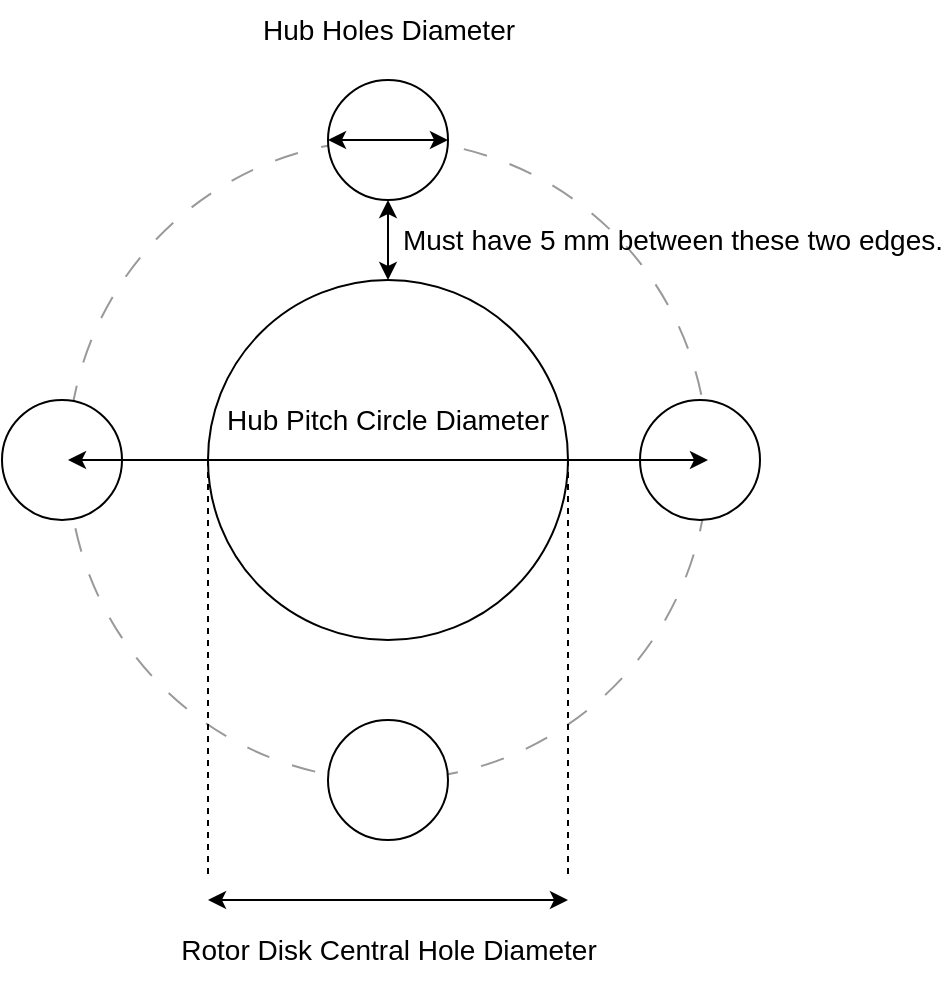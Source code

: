 <mxfile version="21.3.4" type="device">
  <diagram name="Page-1" id="YiaHXon_vy-4w1y73wOt">
    <mxGraphModel dx="868" dy="523" grid="1" gridSize="10" guides="1" tooltips="1" connect="1" arrows="1" fold="1" page="1" pageScale="1" pageWidth="850" pageHeight="1100" math="0" shadow="0">
      <root>
        <mxCell id="0" />
        <mxCell id="1" parent="0" />
        <mxCell id="zUh-Cn1XTPdA7h6NK2O6-2" value="" style="ellipse;whiteSpace=wrap;html=1;aspect=fixed;dashed=1;dashPattern=12 12;strokeColor=#999999;" vertex="1" parent="1">
          <mxGeometry x="260" y="170" width="320" height="320" as="geometry" />
        </mxCell>
        <mxCell id="zUh-Cn1XTPdA7h6NK2O6-1" value="" style="ellipse;whiteSpace=wrap;html=1;aspect=fixed;" vertex="1" parent="1">
          <mxGeometry x="330" y="240" width="180" height="180" as="geometry" />
        </mxCell>
        <mxCell id="zUh-Cn1XTPdA7h6NK2O6-3" value="" style="ellipse;whiteSpace=wrap;html=1;aspect=fixed;" vertex="1" parent="1">
          <mxGeometry x="390" y="140" width="60" height="60" as="geometry" />
        </mxCell>
        <mxCell id="zUh-Cn1XTPdA7h6NK2O6-5" value="" style="ellipse;whiteSpace=wrap;html=1;aspect=fixed;" vertex="1" parent="1">
          <mxGeometry x="390" y="460" width="60" height="60" as="geometry" />
        </mxCell>
        <mxCell id="zUh-Cn1XTPdA7h6NK2O6-6" value="" style="ellipse;whiteSpace=wrap;html=1;aspect=fixed;" vertex="1" parent="1">
          <mxGeometry x="227" y="300" width="60" height="60" as="geometry" />
        </mxCell>
        <mxCell id="zUh-Cn1XTPdA7h6NK2O6-7" value="" style="ellipse;whiteSpace=wrap;html=1;aspect=fixed;" vertex="1" parent="1">
          <mxGeometry x="546" y="300" width="60" height="60" as="geometry" />
        </mxCell>
        <mxCell id="zUh-Cn1XTPdA7h6NK2O6-8" value="" style="endArrow=classic;startArrow=classic;html=1;rounded=0;exitX=0;exitY=0.5;exitDx=0;exitDy=0;entryX=1;entryY=0.5;entryDx=0;entryDy=0;" edge="1" parent="1" source="zUh-Cn1XTPdA7h6NK2O6-3" target="zUh-Cn1XTPdA7h6NK2O6-3">
          <mxGeometry width="50" height="50" relative="1" as="geometry">
            <mxPoint x="400" y="350" as="sourcePoint" />
            <mxPoint x="450" y="300" as="targetPoint" />
            <Array as="points" />
          </mxGeometry>
        </mxCell>
        <mxCell id="zUh-Cn1XTPdA7h6NK2O6-9" value="Hub Holes Diameter" style="text;html=1;strokeColor=none;fillColor=none;align=center;verticalAlign=middle;whiteSpace=wrap;rounded=0;fontSize=14;" vertex="1" parent="1">
          <mxGeometry x="337.5" y="100" width="165" height="30" as="geometry" />
        </mxCell>
        <mxCell id="zUh-Cn1XTPdA7h6NK2O6-10" value="" style="endArrow=classic;startArrow=classic;html=1;rounded=0;" edge="1" parent="1">
          <mxGeometry width="50" height="50" relative="1" as="geometry">
            <mxPoint x="330" y="550" as="sourcePoint" />
            <mxPoint x="510" y="550" as="targetPoint" />
            <Array as="points">
              <mxPoint x="420" y="550" />
            </Array>
          </mxGeometry>
        </mxCell>
        <mxCell id="zUh-Cn1XTPdA7h6NK2O6-11" value="Rotor Disk Central Hole Diameter" style="text;html=1;strokeColor=none;fillColor=none;align=center;verticalAlign=middle;whiteSpace=wrap;rounded=0;fontSize=14;" vertex="1" parent="1">
          <mxGeometry x="292.5" y="560" width="255" height="30" as="geometry" />
        </mxCell>
        <mxCell id="zUh-Cn1XTPdA7h6NK2O6-13" value="" style="endArrow=none;dashed=1;html=1;rounded=0;exitX=0;exitY=0.5;exitDx=0;exitDy=0;" edge="1" parent="1" source="zUh-Cn1XTPdA7h6NK2O6-1">
          <mxGeometry width="50" height="50" relative="1" as="geometry">
            <mxPoint x="400" y="420" as="sourcePoint" />
            <mxPoint x="330" y="540" as="targetPoint" />
          </mxGeometry>
        </mxCell>
        <mxCell id="zUh-Cn1XTPdA7h6NK2O6-14" value="" style="endArrow=none;dashed=1;html=1;rounded=0;exitX=1;exitY=0.5;exitDx=0;exitDy=0;" edge="1" parent="1" source="zUh-Cn1XTPdA7h6NK2O6-1">
          <mxGeometry width="50" height="50" relative="1" as="geometry">
            <mxPoint x="510" y="330" as="sourcePoint" />
            <mxPoint x="510" y="540" as="targetPoint" />
          </mxGeometry>
        </mxCell>
        <mxCell id="zUh-Cn1XTPdA7h6NK2O6-15" value="" style="endArrow=classic;startArrow=classic;html=1;rounded=0;exitX=0;exitY=0.5;exitDx=0;exitDy=0;entryX=1;entryY=0.5;entryDx=0;entryDy=0;" edge="1" parent="1" source="zUh-Cn1XTPdA7h6NK2O6-2" target="zUh-Cn1XTPdA7h6NK2O6-2">
          <mxGeometry width="50" height="50" relative="1" as="geometry">
            <mxPoint x="210" y="390" as="sourcePoint" />
            <mxPoint x="480" y="380" as="targetPoint" />
          </mxGeometry>
        </mxCell>
        <mxCell id="zUh-Cn1XTPdA7h6NK2O6-16" value="Hub Pitch Circle Diameter" style="text;html=1;strokeColor=none;fillColor=none;align=center;verticalAlign=middle;whiteSpace=wrap;rounded=0;fontSize=14;" vertex="1" parent="1">
          <mxGeometry x="326.25" y="300" width="187.5" height="20" as="geometry" />
        </mxCell>
        <mxCell id="zUh-Cn1XTPdA7h6NK2O6-18" value="" style="endArrow=classic;startArrow=classic;html=1;rounded=0;exitX=0.5;exitY=0;exitDx=0;exitDy=0;entryX=0.5;entryY=1;entryDx=0;entryDy=0;" edge="1" parent="1" source="zUh-Cn1XTPdA7h6NK2O6-1" target="zUh-Cn1XTPdA7h6NK2O6-3">
          <mxGeometry width="50" height="50" relative="1" as="geometry">
            <mxPoint x="300" y="440" as="sourcePoint" />
            <mxPoint x="350" y="390" as="targetPoint" />
          </mxGeometry>
        </mxCell>
        <mxCell id="zUh-Cn1XTPdA7h6NK2O6-19" value="Must have 5 mm between these two edges." style="text;html=1;strokeColor=none;fillColor=none;align=center;verticalAlign=middle;whiteSpace=wrap;rounded=0;fontSize=14;" vertex="1" parent="1">
          <mxGeometry x="425" y="210" width="275" height="20" as="geometry" />
        </mxCell>
      </root>
    </mxGraphModel>
  </diagram>
</mxfile>

